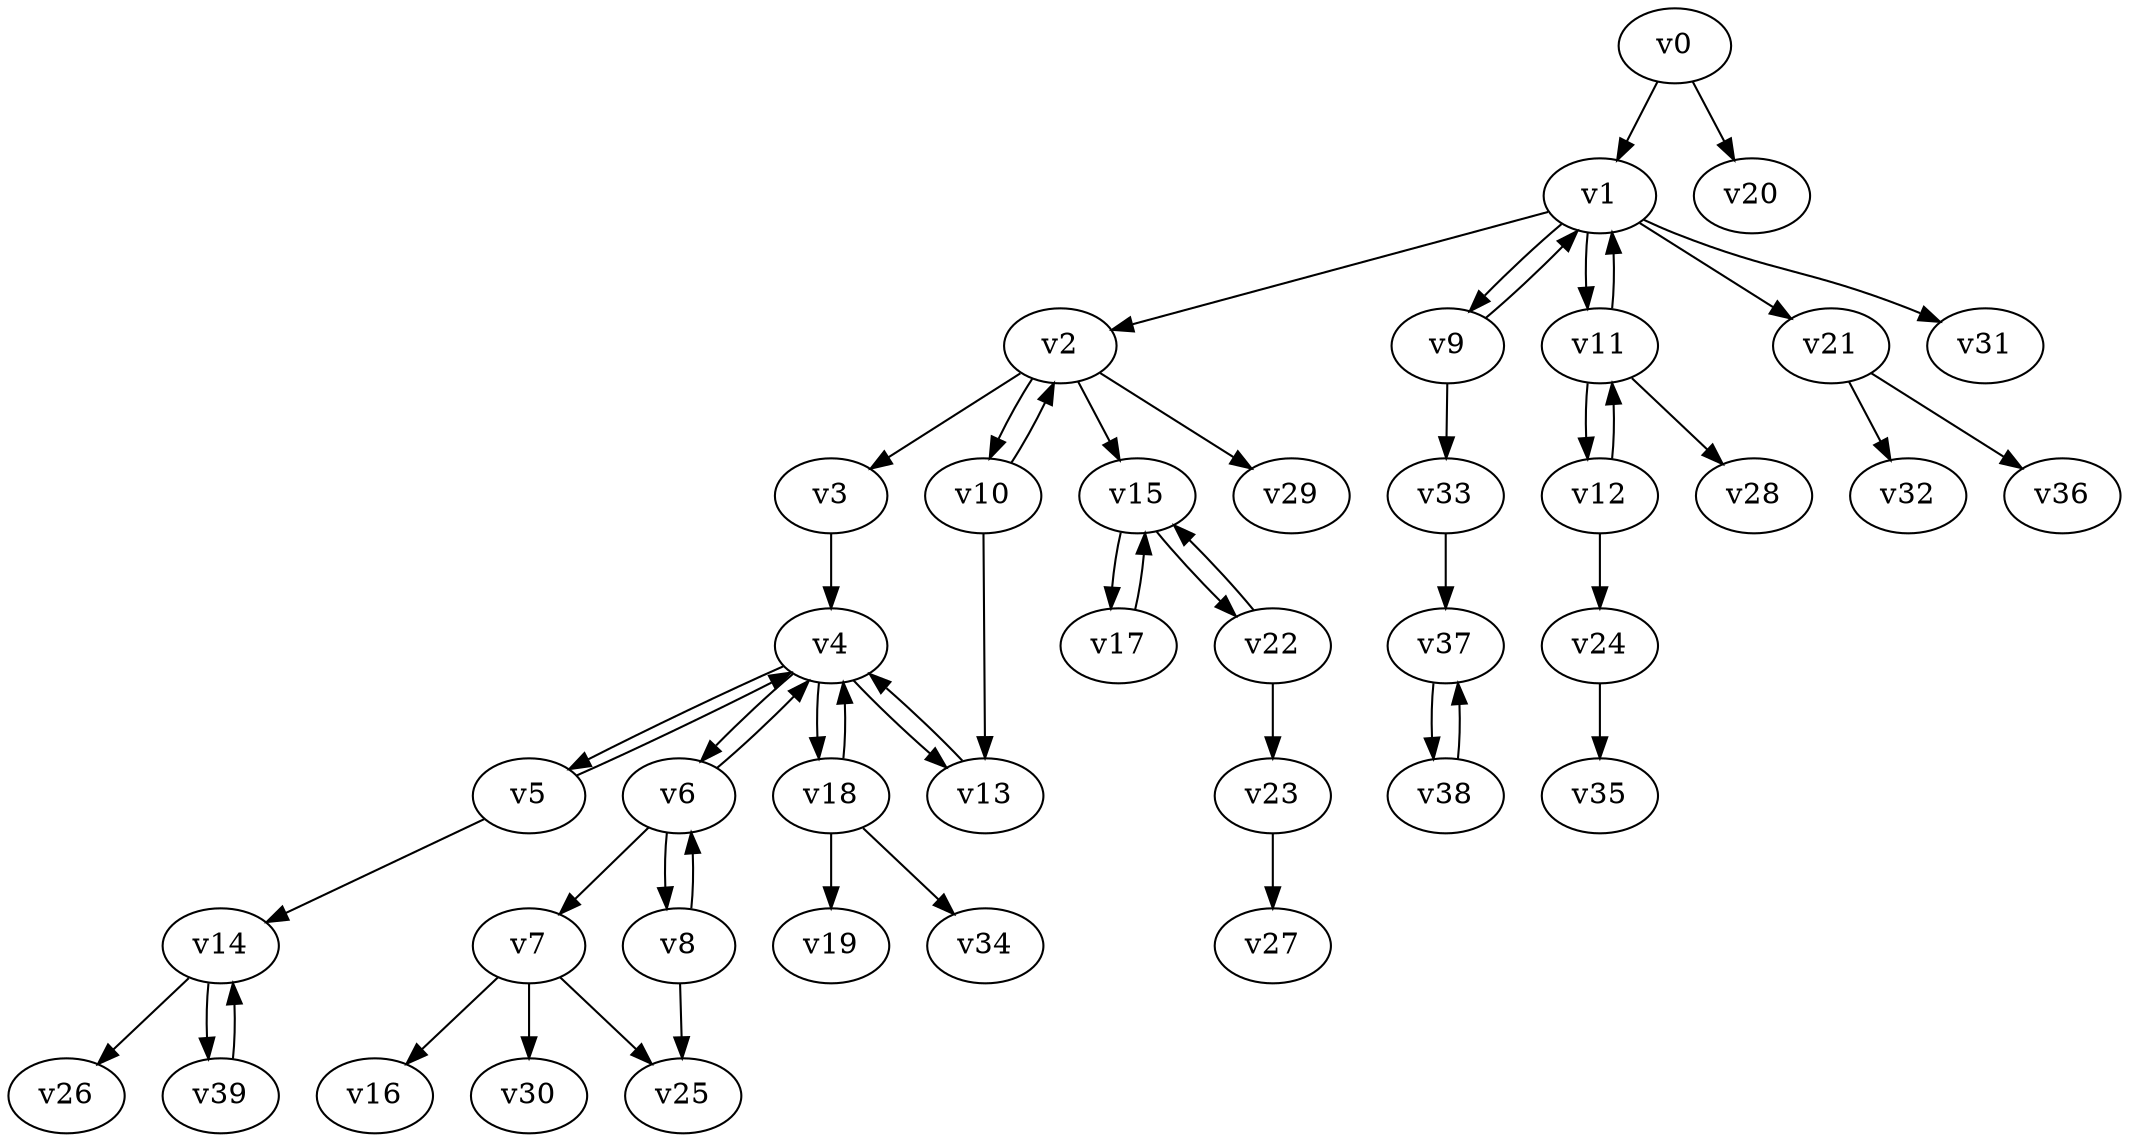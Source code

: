digraph test045 {
    v0 [name="v0", player=0, weight=9];
    v1 [name="v1", player=1, weight=1];
    v2 [name="v2", player=0, weight=13];
    v3 [name="v3", player=1, weight=2];
    v4 [name="v4", player=0, weight=17];
    v5 [name="v5", player=1, weight=9];
    v6 [name="v6", player=0, weight=7];
    v7 [name="v7", player=1, weight=11];
    v8 [name="v8", player=0, weight=1];
    v9 [name="v9", player=1, weight=10];
    v10 [name="v10", player=0, weight=8];
    v11 [name="v11", player=1, weight=6];
    v12 [name="v12", player=0, weight=4];
    v13 [name="v13", player=1, weight=2];
    v14 [name="v14", player=0, weight=7];
    v15 [name="v15", player=1, weight=-1];
    v16 [name="v16", player=0, weight=11];
    v17 [name="v17", player=1, weight=10];
    v18 [name="v18", player=0, weight=3];
    v19 [name="v19", player=1, weight=7];
    v20 [name="v20", player=0, weight=12];
    v21 [name="v21", player=1, weight=12];
    v22 [name="v22", player=0, weight=12];
    v23 [name="v23", player=1, weight=4];
    v24 [name="v24", player=0, weight=18];
    v25 [name="v25", player=1, weight=3];
    v26 [name="v26", player=0, weight=12];
    v27 [name="v27", player=1, weight=-1];
    v28 [name="v28", player=0, weight=-1];
    v29 [name="v29", player=1, weight=10];
    v30 [name="v30", player=0, weight=-1];
    v31 [name="v31", player=1, weight=11];
    v32 [name="v32", player=0, weight=12];
    v33 [name="v33", player=1, weight=4];
    v34 [name="v34", player=0, weight=14];
    v35 [name="v35", player=1, weight=9];
    v36 [name="v36", player=0, weight=8];
    v37 [name="v37", player=1, weight=14];
    v38 [name="v38", player=0, weight=15];
    v39 [name="v39", player=1, weight=-1];
    v0 -> v1;
    v1 -> v2;
    v2 -> v3;
    v3 -> v4;
    v4 -> v5;
    v5 -> v4;
    v4 -> v6;
    v6 -> v4;
    v6 -> v7;
    v6 -> v8;
    v8 -> v6;
    v1 -> v9;
    v9 -> v1;
    v2 -> v10;
    v10 -> v2;
    v1 -> v11;
    v11 -> v1;
    v11 -> v12;
    v12 -> v11;
    v4 -> v13;
    v13 -> v4;
    v5 -> v14;
    v2 -> v15;
    v7 -> v16;
    v15 -> v17;
    v17 -> v15;
    v4 -> v18;
    v18 -> v4;
    v18 -> v19;
    v0 -> v20;
    v1 -> v21;
    v15 -> v22;
    v22 -> v15;
    v22 -> v23;
    v12 -> v24;
    v7 -> v25;
    v14 -> v26;
    v23 -> v27;
    v11 -> v28;
    v2 -> v29;
    v7 -> v30;
    v1 -> v31;
    v21 -> v32;
    v9 -> v33;
    v18 -> v34;
    v24 -> v35;
    v21 -> v36;
    v33 -> v37;
    v37 -> v38;
    v38 -> v37;
    v14 -> v39;
    v39 -> v14;
    v10 -> v13;
    v8 -> v25;
}
